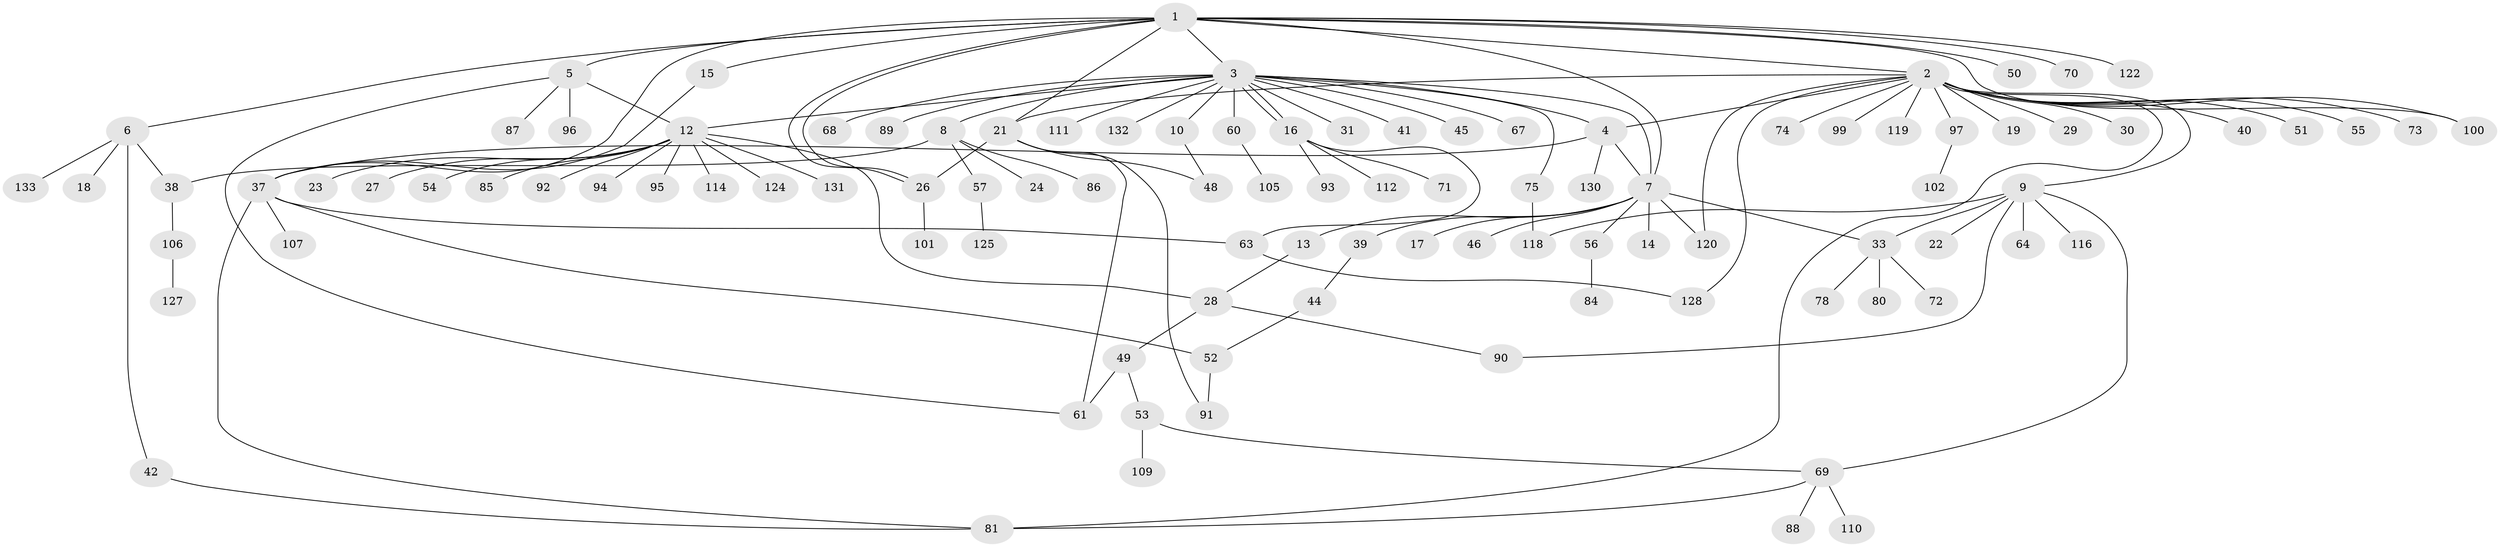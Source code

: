 // original degree distribution, {15: 0.007518796992481203, 19: 0.007518796992481203, 20: 0.007518796992481203, 3: 0.11278195488721804, 5: 0.045112781954887216, 4: 0.045112781954887216, 11: 0.007518796992481203, 9: 0.007518796992481203, 12: 0.007518796992481203, 2: 0.21052631578947367, 1: 0.5263157894736842, 7: 0.007518796992481203, 6: 0.007518796992481203}
// Generated by graph-tools (version 1.1) at 2025/41/03/06/25 10:41:44]
// undirected, 103 vertices, 130 edges
graph export_dot {
graph [start="1"]
  node [color=gray90,style=filled];
  1 [super="+25"];
  2 [super="+58"];
  3 [super="+59"];
  4 [super="+43"];
  5 [super="+83"];
  6 [super="+62"];
  7 [super="+36"];
  8 [super="+11"];
  9 [super="+32"];
  10 [super="+115"];
  12 [super="+20"];
  13;
  14;
  15;
  16 [super="+35"];
  17 [super="+34"];
  18;
  19;
  21 [super="+121"];
  22 [super="+103"];
  23;
  24;
  26 [super="+65"];
  27;
  28 [super="+82"];
  29;
  30;
  31;
  33;
  37 [super="+129"];
  38 [super="+47"];
  39 [super="+66"];
  40;
  41;
  42;
  44 [super="+76"];
  45;
  46;
  48 [super="+77"];
  49;
  50;
  51;
  52;
  53;
  54;
  55;
  56;
  57;
  60;
  61;
  63 [super="+117"];
  64;
  67;
  68;
  69 [super="+79"];
  70;
  71 [super="+123"];
  72;
  73;
  74;
  75 [super="+113"];
  78;
  80;
  81;
  84 [super="+104"];
  85;
  86;
  87;
  88;
  89 [super="+98"];
  90 [super="+108"];
  91;
  92;
  93;
  94;
  95;
  96;
  97;
  99;
  100;
  101 [super="+126"];
  102;
  105;
  106;
  107;
  109;
  110;
  111;
  112;
  114;
  116;
  118;
  119;
  120;
  122;
  124;
  125;
  127;
  128;
  130;
  131;
  132;
  133;
  1 -- 2;
  1 -- 3;
  1 -- 5;
  1 -- 6;
  1 -- 7;
  1 -- 15;
  1 -- 21;
  1 -- 26;
  1 -- 26;
  1 -- 37;
  1 -- 50;
  1 -- 70;
  1 -- 100;
  1 -- 122;
  2 -- 4;
  2 -- 9;
  2 -- 19;
  2 -- 29;
  2 -- 30;
  2 -- 40;
  2 -- 51;
  2 -- 55;
  2 -- 73;
  2 -- 74;
  2 -- 81;
  2 -- 97;
  2 -- 99;
  2 -- 100;
  2 -- 119;
  2 -- 120;
  2 -- 128;
  2 -- 21;
  3 -- 7;
  3 -- 8;
  3 -- 10;
  3 -- 12 [weight=2];
  3 -- 16;
  3 -- 16;
  3 -- 31;
  3 -- 41;
  3 -- 45;
  3 -- 60;
  3 -- 67;
  3 -- 68;
  3 -- 75;
  3 -- 89;
  3 -- 111;
  3 -- 132;
  3 -- 4;
  4 -- 7;
  4 -- 130;
  4 -- 37;
  5 -- 12;
  5 -- 61;
  5 -- 87;
  5 -- 96;
  6 -- 18;
  6 -- 42;
  6 -- 38;
  6 -- 133;
  7 -- 13;
  7 -- 14;
  7 -- 17;
  7 -- 33;
  7 -- 39;
  7 -- 56;
  7 -- 120;
  7 -- 46;
  8 -- 86;
  8 -- 24;
  8 -- 38;
  8 -- 57;
  9 -- 22;
  9 -- 33;
  9 -- 64;
  9 -- 69;
  9 -- 90;
  9 -- 116;
  9 -- 118;
  10 -- 48;
  12 -- 23;
  12 -- 28 [weight=2];
  12 -- 54;
  12 -- 85;
  12 -- 92;
  12 -- 94;
  12 -- 114;
  12 -- 124;
  12 -- 131;
  12 -- 27;
  12 -- 95;
  13 -- 28;
  15 -- 37;
  16 -- 93;
  16 -- 112;
  16 -- 63;
  16 -- 71;
  21 -- 26;
  21 -- 48;
  21 -- 61;
  21 -- 91;
  26 -- 101;
  28 -- 49;
  28 -- 90;
  33 -- 72;
  33 -- 78;
  33 -- 80;
  37 -- 52;
  37 -- 63;
  37 -- 81;
  37 -- 107;
  38 -- 106;
  39 -- 44;
  42 -- 81;
  44 -- 52;
  49 -- 53;
  49 -- 61;
  52 -- 91;
  53 -- 69;
  53 -- 109;
  56 -- 84;
  57 -- 125;
  60 -- 105;
  63 -- 128;
  69 -- 81;
  69 -- 110;
  69 -- 88;
  75 -- 118;
  97 -- 102;
  106 -- 127;
}
